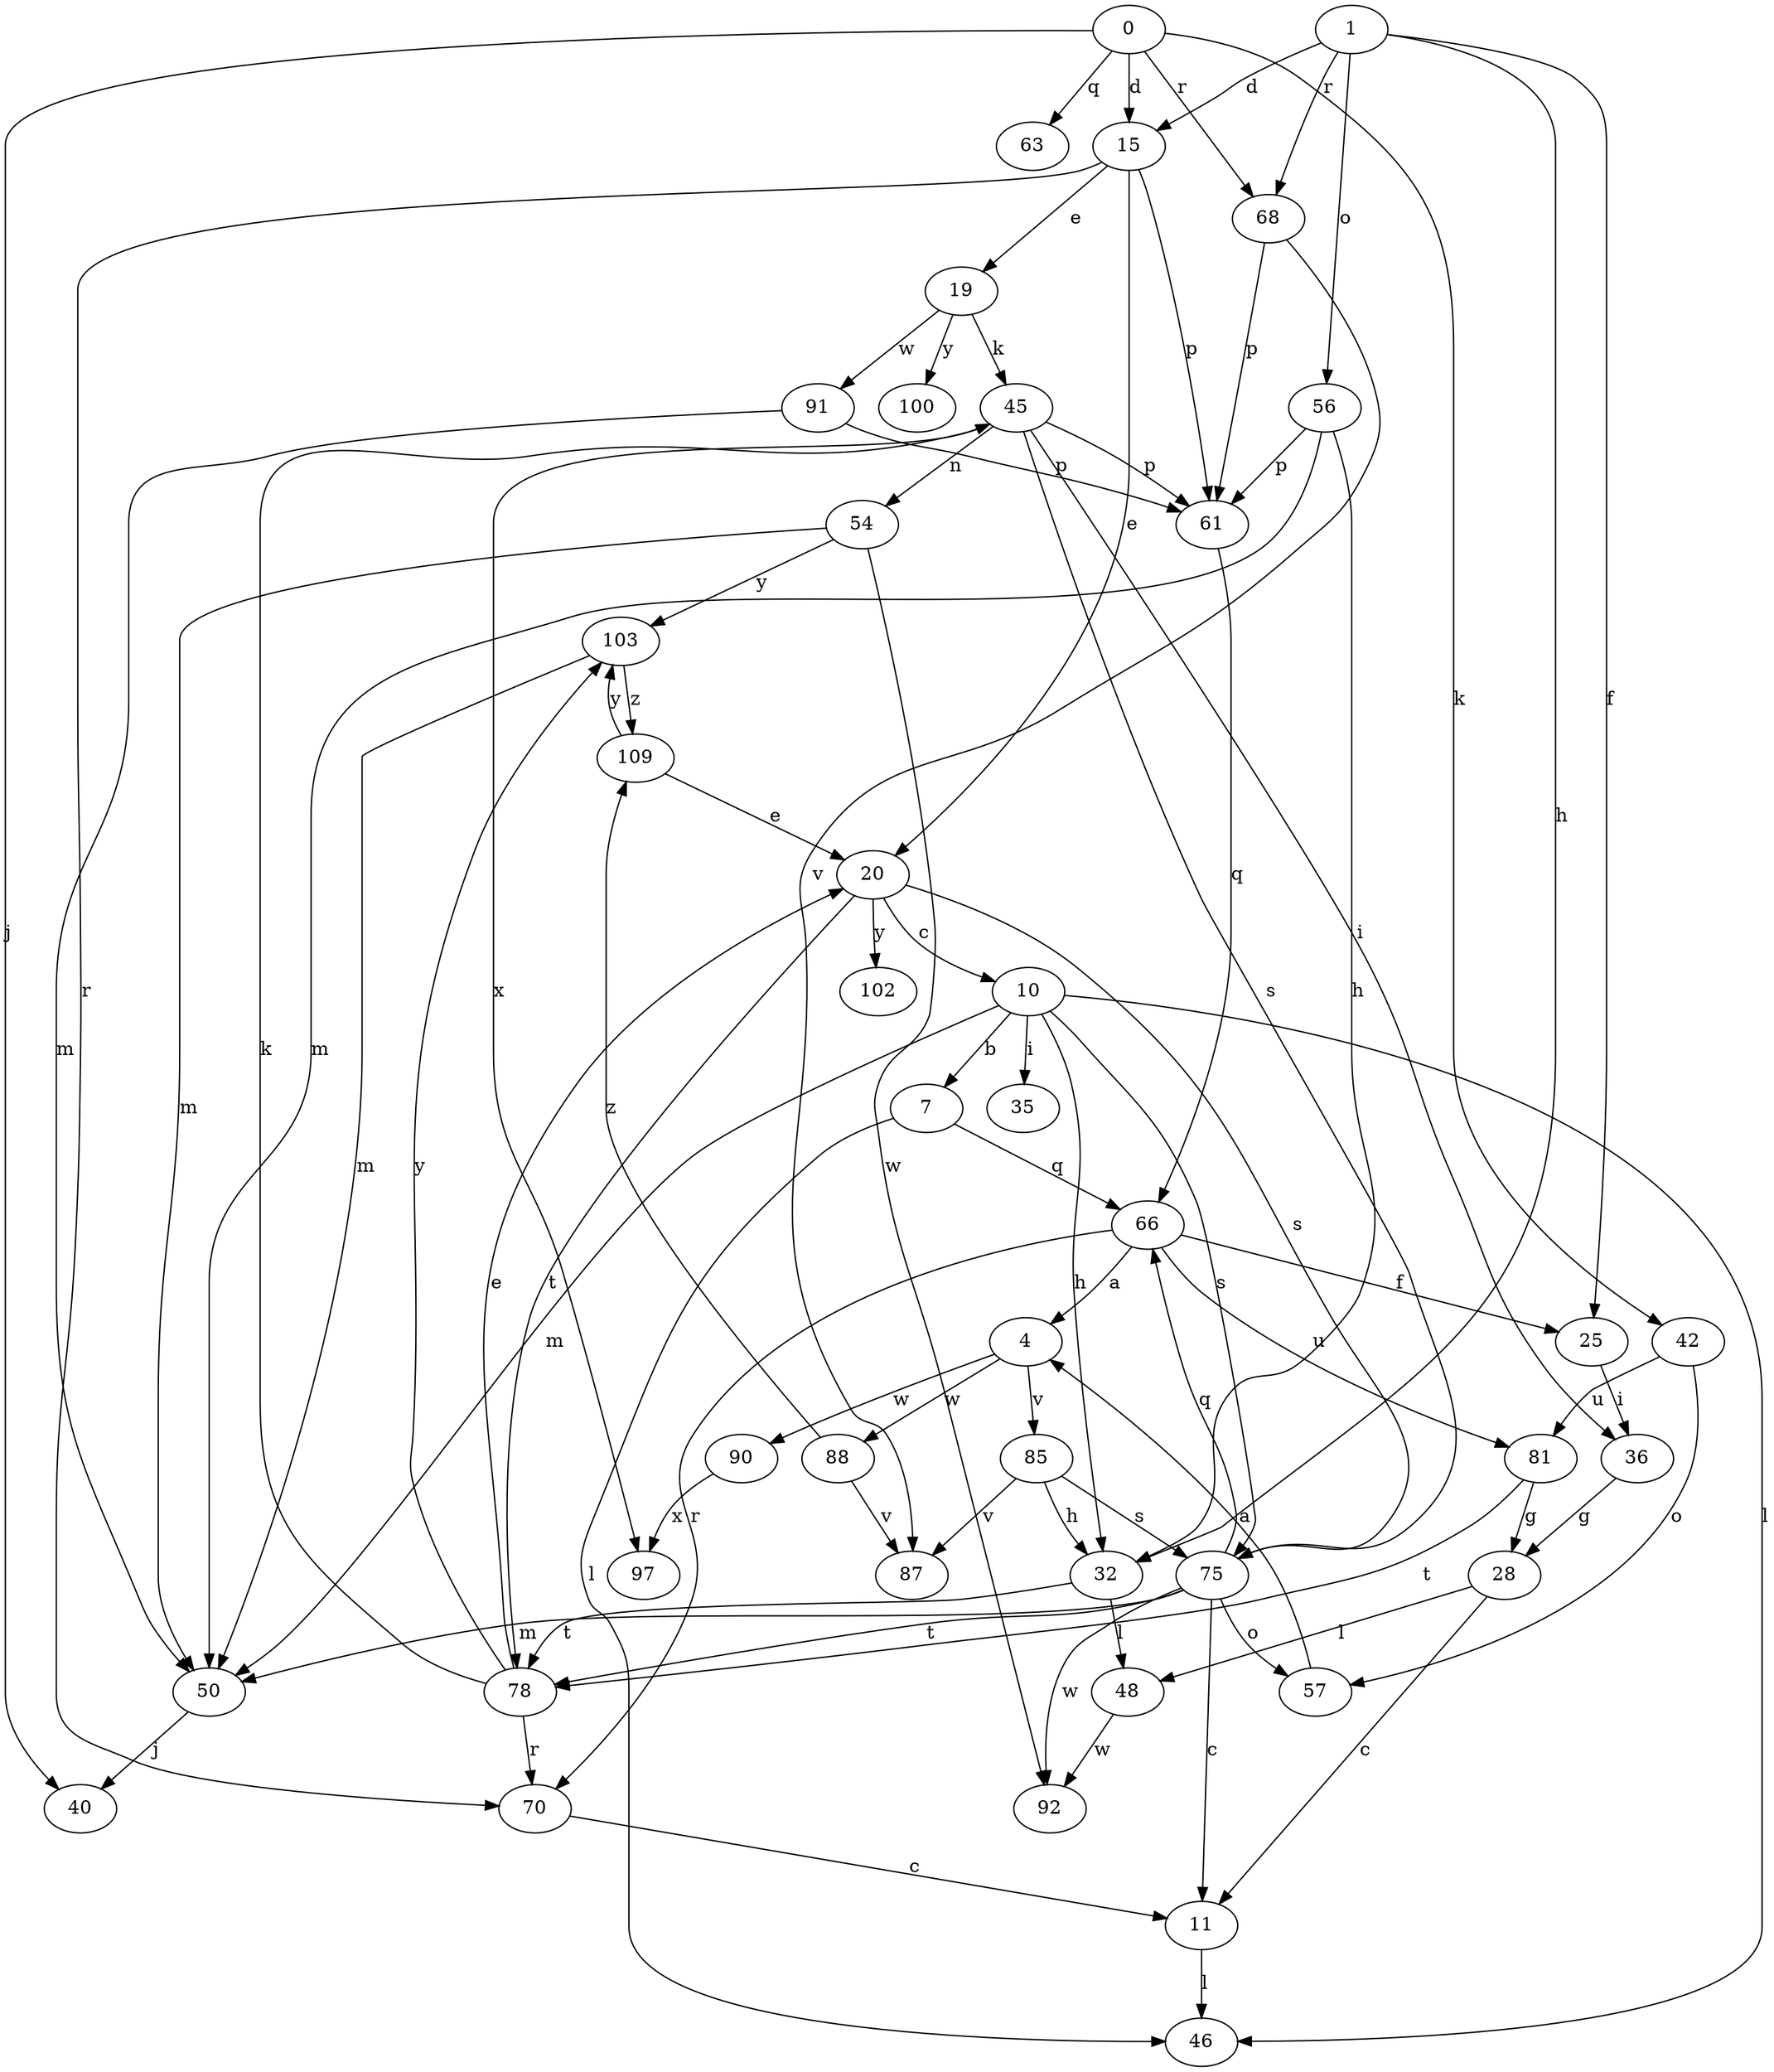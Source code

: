 strict digraph  {
0;
1;
4;
7;
10;
11;
15;
19;
20;
25;
28;
32;
35;
36;
40;
42;
45;
46;
48;
50;
54;
56;
57;
61;
63;
66;
68;
70;
75;
78;
81;
85;
87;
88;
90;
91;
92;
97;
100;
102;
103;
109;
0 -> 15  [label=d];
0 -> 40  [label=j];
0 -> 42  [label=k];
0 -> 63  [label=q];
0 -> 68  [label=r];
1 -> 15  [label=d];
1 -> 25  [label=f];
1 -> 32  [label=h];
1 -> 56  [label=o];
1 -> 68  [label=r];
4 -> 85  [label=v];
4 -> 88  [label=w];
4 -> 90  [label=w];
7 -> 46  [label=l];
7 -> 66  [label=q];
10 -> 7  [label=b];
10 -> 32  [label=h];
10 -> 35  [label=i];
10 -> 46  [label=l];
10 -> 50  [label=m];
10 -> 75  [label=s];
11 -> 46  [label=l];
15 -> 19  [label=e];
15 -> 20  [label=e];
15 -> 61  [label=p];
15 -> 70  [label=r];
19 -> 45  [label=k];
19 -> 91  [label=w];
19 -> 100  [label=y];
20 -> 10  [label=c];
20 -> 75  [label=s];
20 -> 78  [label=t];
20 -> 102  [label=y];
25 -> 36  [label=i];
28 -> 11  [label=c];
28 -> 48  [label=l];
32 -> 48  [label=l];
32 -> 78  [label=t];
36 -> 28  [label=g];
42 -> 57  [label=o];
42 -> 81  [label=u];
45 -> 36  [label=i];
45 -> 54  [label=n];
45 -> 61  [label=p];
45 -> 75  [label=s];
45 -> 97  [label=x];
48 -> 92  [label=w];
50 -> 40  [label=j];
54 -> 50  [label=m];
54 -> 92  [label=w];
54 -> 103  [label=y];
56 -> 32  [label=h];
56 -> 50  [label=m];
56 -> 61  [label=p];
57 -> 4  [label=a];
61 -> 66  [label=q];
66 -> 4  [label=a];
66 -> 25  [label=f];
66 -> 70  [label=r];
66 -> 81  [label=u];
68 -> 61  [label=p];
68 -> 87  [label=v];
70 -> 11  [label=c];
75 -> 11  [label=c];
75 -> 50  [label=m];
75 -> 57  [label=o];
75 -> 66  [label=q];
75 -> 78  [label=t];
75 -> 92  [label=w];
78 -> 20  [label=e];
78 -> 45  [label=k];
78 -> 70  [label=r];
78 -> 103  [label=y];
81 -> 28  [label=g];
81 -> 78  [label=t];
85 -> 32  [label=h];
85 -> 75  [label=s];
85 -> 87  [label=v];
88 -> 87  [label=v];
88 -> 109  [label=z];
90 -> 97  [label=x];
91 -> 50  [label=m];
91 -> 61  [label=p];
103 -> 50  [label=m];
103 -> 109  [label=z];
109 -> 20  [label=e];
109 -> 103  [label=y];
}
